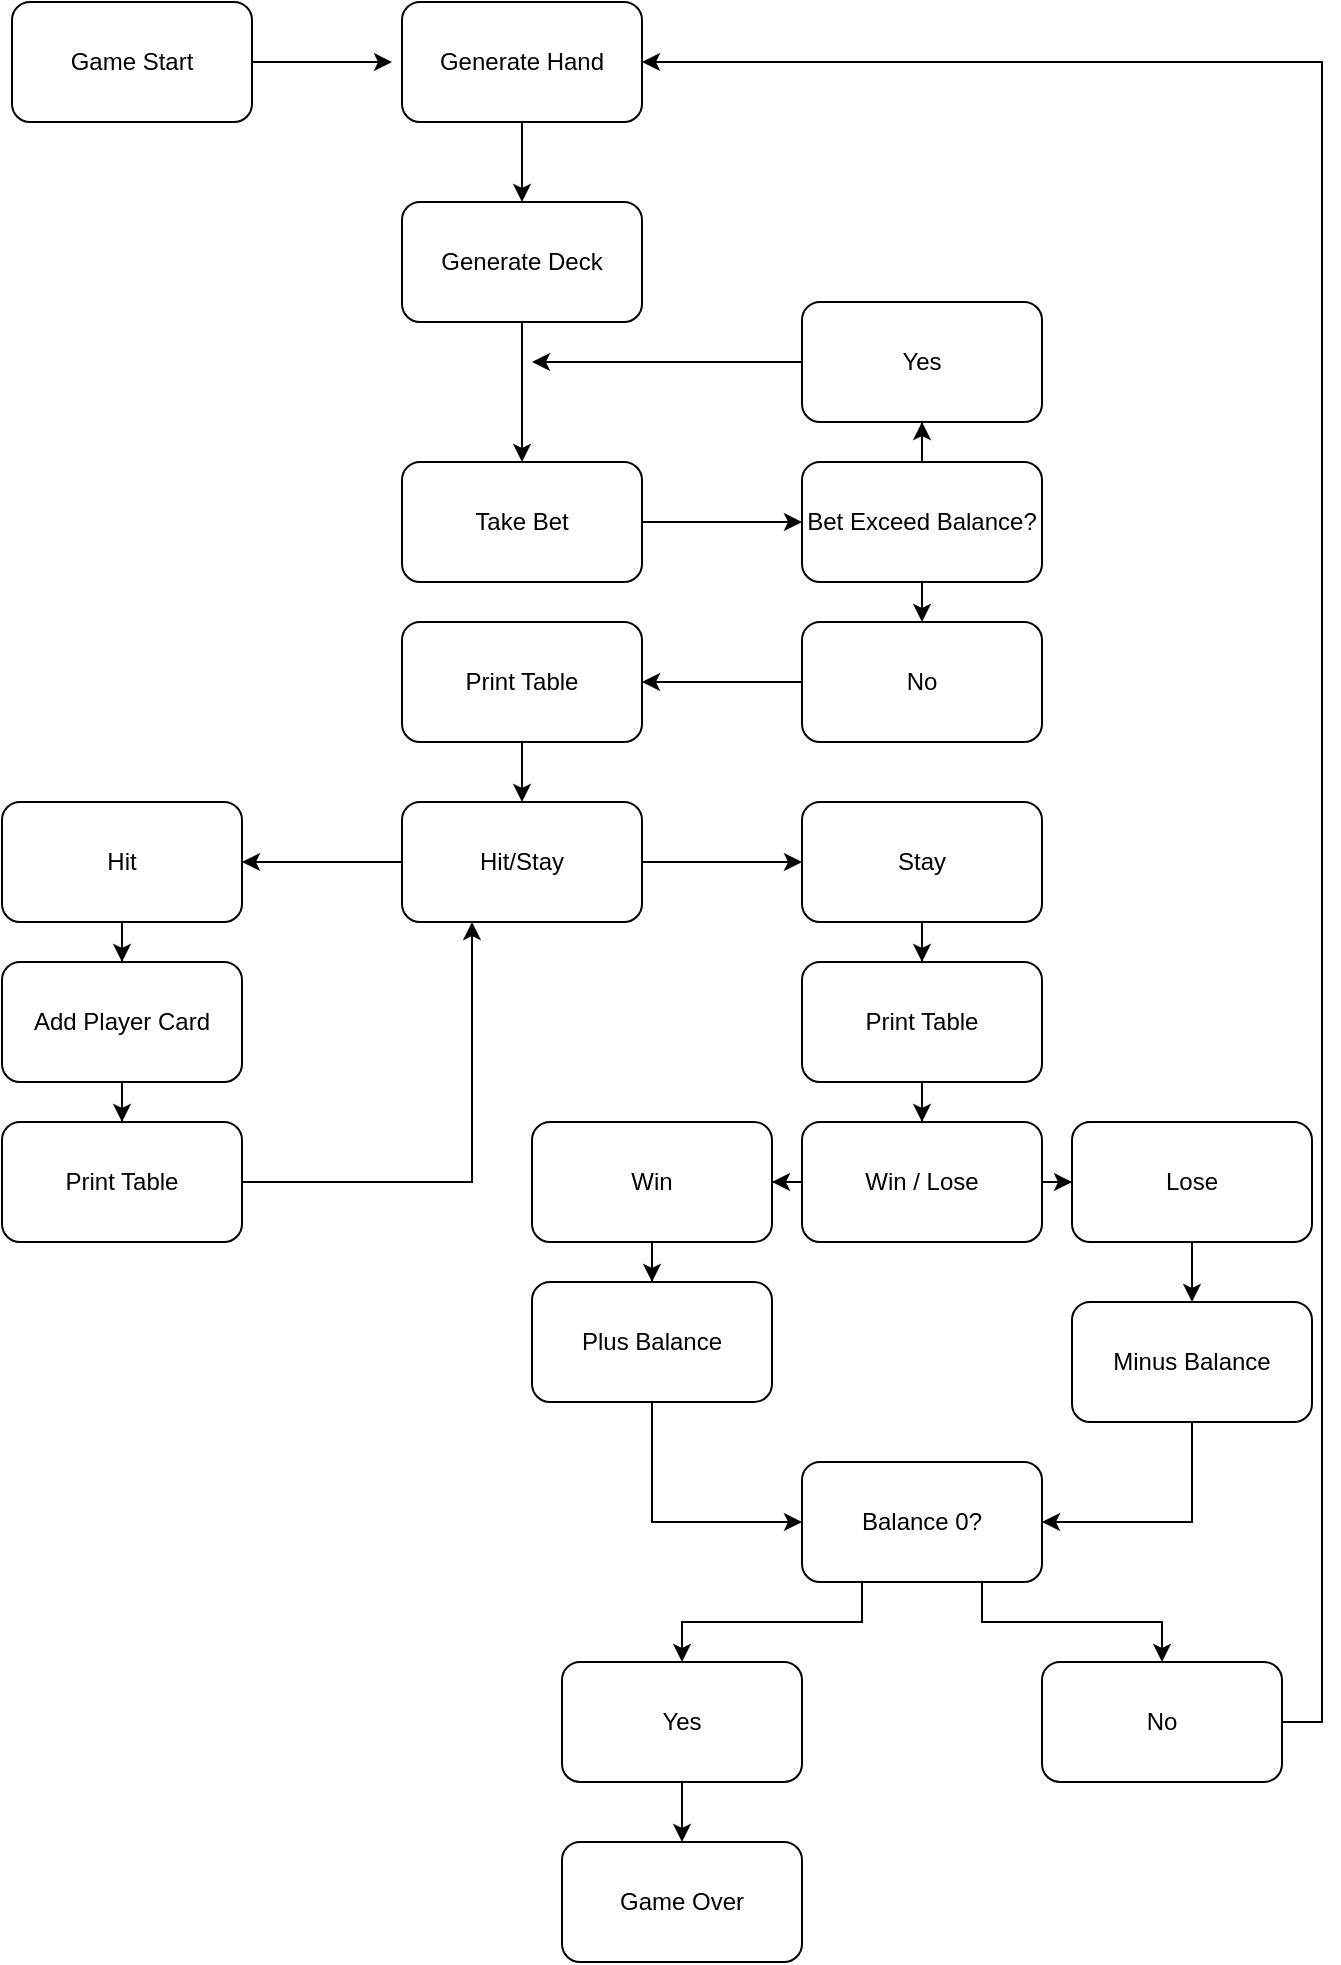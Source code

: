<mxfile version="12.4.8" type="github"><diagram id="22EviXVQsdmeHLvCJckz" name="Page-1"><mxGraphModel dx="942" dy="614" grid="1" gridSize="10" guides="1" tooltips="1" connect="1" arrows="1" fold="1" page="1" pageScale="1" pageWidth="850" pageHeight="1100" math="0" shadow="0"><root><mxCell id="0"/><mxCell id="1" parent="0"/><mxCell id="9_6SIiug_P_HI7XQkSKH-1" value="Game Start&lt;br&gt;" style="rounded=1;whiteSpace=wrap;html=1;" vertex="1" parent="1"><mxGeometry x="170" y="50" width="120" height="60" as="geometry"/></mxCell><mxCell id="9_6SIiug_P_HI7XQkSKH-2" value="" style="endArrow=classic;html=1;exitX=1;exitY=0.5;exitDx=0;exitDy=0;" edge="1" parent="1" source="9_6SIiug_P_HI7XQkSKH-1"><mxGeometry width="50" height="50" relative="1" as="geometry"><mxPoint x="370" y="180" as="sourcePoint"/><mxPoint x="360" y="80" as="targetPoint"/></mxGeometry></mxCell><mxCell id="9_6SIiug_P_HI7XQkSKH-5" value="" style="edgeStyle=orthogonalEdgeStyle;rounded=0;orthogonalLoop=1;jettySize=auto;html=1;entryX=0.5;entryY=0;entryDx=0;entryDy=0;" edge="1" parent="1" source="9_6SIiug_P_HI7XQkSKH-3" target="9_6SIiug_P_HI7XQkSKH-7"><mxGeometry relative="1" as="geometry"><mxPoint x="425" y="240" as="targetPoint"/></mxGeometry></mxCell><mxCell id="9_6SIiug_P_HI7XQkSKH-3" value="Generate Deck" style="rounded=1;whiteSpace=wrap;html=1;" vertex="1" parent="1"><mxGeometry x="365" y="150" width="120" height="60" as="geometry"/></mxCell><mxCell id="9_6SIiug_P_HI7XQkSKH-10" value="" style="edgeStyle=orthogonalEdgeStyle;rounded=0;orthogonalLoop=1;jettySize=auto;html=1;" edge="1" parent="1" source="9_6SIiug_P_HI7XQkSKH-7" target="9_6SIiug_P_HI7XQkSKH-9"><mxGeometry relative="1" as="geometry"/></mxCell><mxCell id="9_6SIiug_P_HI7XQkSKH-7" value="Take Bet" style="rounded=1;whiteSpace=wrap;html=1;" vertex="1" parent="1"><mxGeometry x="365" y="280" width="120" height="60" as="geometry"/></mxCell><mxCell id="9_6SIiug_P_HI7XQkSKH-14" value="" style="edgeStyle=orthogonalEdgeStyle;rounded=0;orthogonalLoop=1;jettySize=auto;html=1;" edge="1" parent="1" source="9_6SIiug_P_HI7XQkSKH-9" target="9_6SIiug_P_HI7XQkSKH-13"><mxGeometry relative="1" as="geometry"/></mxCell><mxCell id="9_6SIiug_P_HI7XQkSKH-18" value="" style="edgeStyle=orthogonalEdgeStyle;rounded=0;orthogonalLoop=1;jettySize=auto;html=1;" edge="1" parent="1" source="9_6SIiug_P_HI7XQkSKH-9"><mxGeometry relative="1" as="geometry"><mxPoint x="625" y="360" as="targetPoint"/></mxGeometry></mxCell><mxCell id="9_6SIiug_P_HI7XQkSKH-9" value="Bet Exceed Balance?" style="rounded=1;whiteSpace=wrap;html=1;" vertex="1" parent="1"><mxGeometry x="565" y="280" width="120" height="60" as="geometry"/></mxCell><mxCell id="9_6SIiug_P_HI7XQkSKH-35" value="" style="edgeStyle=orthogonalEdgeStyle;rounded=0;orthogonalLoop=1;jettySize=auto;html=1;" edge="1" parent="1" source="9_6SIiug_P_HI7XQkSKH-17" target="9_6SIiug_P_HI7XQkSKH-34"><mxGeometry relative="1" as="geometry"/></mxCell><mxCell id="9_6SIiug_P_HI7XQkSKH-17" value="No" style="rounded=1;whiteSpace=wrap;html=1;" vertex="1" parent="1"><mxGeometry x="565" y="360" width="120" height="60" as="geometry"/></mxCell><mxCell id="9_6SIiug_P_HI7XQkSKH-37" value="" style="edgeStyle=orthogonalEdgeStyle;rounded=0;orthogonalLoop=1;jettySize=auto;html=1;" edge="1" parent="1" source="9_6SIiug_P_HI7XQkSKH-34" target="9_6SIiug_P_HI7XQkSKH-36"><mxGeometry relative="1" as="geometry"/></mxCell><mxCell id="9_6SIiug_P_HI7XQkSKH-34" value="Print Table" style="rounded=1;whiteSpace=wrap;html=1;" vertex="1" parent="1"><mxGeometry x="365" y="360" width="120" height="60" as="geometry"/></mxCell><mxCell id="9_6SIiug_P_HI7XQkSKH-39" value="" style="edgeStyle=orthogonalEdgeStyle;rounded=0;orthogonalLoop=1;jettySize=auto;html=1;" edge="1" parent="1" source="9_6SIiug_P_HI7XQkSKH-36" target="9_6SIiug_P_HI7XQkSKH-38"><mxGeometry relative="1" as="geometry"/></mxCell><mxCell id="9_6SIiug_P_HI7XQkSKH-41" value="" style="edgeStyle=orthogonalEdgeStyle;rounded=0;orthogonalLoop=1;jettySize=auto;html=1;" edge="1" parent="1" source="9_6SIiug_P_HI7XQkSKH-36" target="9_6SIiug_P_HI7XQkSKH-40"><mxGeometry relative="1" as="geometry"/></mxCell><mxCell id="9_6SIiug_P_HI7XQkSKH-36" value="Hit/Stay" style="rounded=1;whiteSpace=wrap;html=1;" vertex="1" parent="1"><mxGeometry x="365" y="450" width="120" height="60" as="geometry"/></mxCell><mxCell id="9_6SIiug_P_HI7XQkSKH-43" value="" style="edgeStyle=orthogonalEdgeStyle;rounded=0;orthogonalLoop=1;jettySize=auto;html=1;" edge="1" parent="1" source="9_6SIiug_P_HI7XQkSKH-40" target="9_6SIiug_P_HI7XQkSKH-42"><mxGeometry relative="1" as="geometry"/></mxCell><mxCell id="9_6SIiug_P_HI7XQkSKH-40" value="Hit" style="rounded=1;whiteSpace=wrap;html=1;" vertex="1" parent="1"><mxGeometry x="165" y="450" width="120" height="60" as="geometry"/></mxCell><mxCell id="9_6SIiug_P_HI7XQkSKH-45" value="" style="edgeStyle=orthogonalEdgeStyle;rounded=0;orthogonalLoop=1;jettySize=auto;html=1;" edge="1" parent="1" source="9_6SIiug_P_HI7XQkSKH-42" target="9_6SIiug_P_HI7XQkSKH-44"><mxGeometry relative="1" as="geometry"/></mxCell><mxCell id="9_6SIiug_P_HI7XQkSKH-42" value="Add Player Card" style="rounded=1;whiteSpace=wrap;html=1;" vertex="1" parent="1"><mxGeometry x="165" y="530" width="120" height="60" as="geometry"/></mxCell><mxCell id="9_6SIiug_P_HI7XQkSKH-49" value="" style="edgeStyle=orthogonalEdgeStyle;rounded=0;orthogonalLoop=1;jettySize=auto;html=1;" edge="1" parent="1" source="9_6SIiug_P_HI7XQkSKH-44" target="9_6SIiug_P_HI7XQkSKH-36"><mxGeometry relative="1" as="geometry"><mxPoint x="432" y="512" as="targetPoint"/><Array as="points"><mxPoint x="400" y="640"/></Array></mxGeometry></mxCell><mxCell id="9_6SIiug_P_HI7XQkSKH-44" value="Print Table" style="rounded=1;whiteSpace=wrap;html=1;" vertex="1" parent="1"><mxGeometry x="165" y="610" width="120" height="60" as="geometry"/></mxCell><mxCell id="9_6SIiug_P_HI7XQkSKH-51" value="" style="edgeStyle=orthogonalEdgeStyle;rounded=0;orthogonalLoop=1;jettySize=auto;html=1;" edge="1" parent="1" source="9_6SIiug_P_HI7XQkSKH-38" target="9_6SIiug_P_HI7XQkSKH-50"><mxGeometry relative="1" as="geometry"/></mxCell><mxCell id="9_6SIiug_P_HI7XQkSKH-38" value="Stay" style="rounded=1;whiteSpace=wrap;html=1;" vertex="1" parent="1"><mxGeometry x="565" y="450" width="120" height="60" as="geometry"/></mxCell><mxCell id="9_6SIiug_P_HI7XQkSKH-53" value="" style="edgeStyle=orthogonalEdgeStyle;rounded=0;orthogonalLoop=1;jettySize=auto;html=1;" edge="1" parent="1" source="9_6SIiug_P_HI7XQkSKH-50" target="9_6SIiug_P_HI7XQkSKH-52"><mxGeometry relative="1" as="geometry"/></mxCell><mxCell id="9_6SIiug_P_HI7XQkSKH-50" value="Print Table" style="rounded=1;whiteSpace=wrap;html=1;" vertex="1" parent="1"><mxGeometry x="565" y="530" width="120" height="60" as="geometry"/></mxCell><mxCell id="9_6SIiug_P_HI7XQkSKH-55" value="" style="edgeStyle=orthogonalEdgeStyle;rounded=0;orthogonalLoop=1;jettySize=auto;html=1;" edge="1" parent="1" source="9_6SIiug_P_HI7XQkSKH-52" target="9_6SIiug_P_HI7XQkSKH-54"><mxGeometry relative="1" as="geometry"/></mxCell><mxCell id="9_6SIiug_P_HI7XQkSKH-59" value="" style="edgeStyle=orthogonalEdgeStyle;rounded=0;orthogonalLoop=1;jettySize=auto;html=1;" edge="1" parent="1" source="9_6SIiug_P_HI7XQkSKH-52" target="9_6SIiug_P_HI7XQkSKH-58"><mxGeometry relative="1" as="geometry"/></mxCell><mxCell id="9_6SIiug_P_HI7XQkSKH-52" value="Win / Lose" style="rounded=1;whiteSpace=wrap;html=1;" vertex="1" parent="1"><mxGeometry x="565" y="610" width="120" height="60" as="geometry"/></mxCell><mxCell id="9_6SIiug_P_HI7XQkSKH-61" value="" style="edgeStyle=orthogonalEdgeStyle;rounded=0;orthogonalLoop=1;jettySize=auto;html=1;" edge="1" parent="1" source="9_6SIiug_P_HI7XQkSKH-58" target="9_6SIiug_P_HI7XQkSKH-60"><mxGeometry relative="1" as="geometry"/></mxCell><mxCell id="9_6SIiug_P_HI7XQkSKH-58" value="Win" style="rounded=1;whiteSpace=wrap;html=1;" vertex="1" parent="1"><mxGeometry x="430" y="610" width="120" height="60" as="geometry"/></mxCell><mxCell id="9_6SIiug_P_HI7XQkSKH-67" style="edgeStyle=orthogonalEdgeStyle;rounded=0;orthogonalLoop=1;jettySize=auto;html=1;exitX=0.5;exitY=1;exitDx=0;exitDy=0;entryX=0;entryY=0.5;entryDx=0;entryDy=0;" edge="1" parent="1" source="9_6SIiug_P_HI7XQkSKH-60" target="9_6SIiug_P_HI7XQkSKH-65"><mxGeometry relative="1" as="geometry"/></mxCell><mxCell id="9_6SIiug_P_HI7XQkSKH-60" value="Plus Balance" style="rounded=1;whiteSpace=wrap;html=1;" vertex="1" parent="1"><mxGeometry x="430" y="690" width="120" height="60" as="geometry"/></mxCell><mxCell id="9_6SIiug_P_HI7XQkSKH-57" value="" style="edgeStyle=orthogonalEdgeStyle;rounded=0;orthogonalLoop=1;jettySize=auto;html=1;" edge="1" parent="1" source="9_6SIiug_P_HI7XQkSKH-54" target="9_6SIiug_P_HI7XQkSKH-56"><mxGeometry relative="1" as="geometry"/></mxCell><mxCell id="9_6SIiug_P_HI7XQkSKH-54" value="Lose" style="rounded=1;whiteSpace=wrap;html=1;" vertex="1" parent="1"><mxGeometry x="700" y="610" width="120" height="60" as="geometry"/></mxCell><mxCell id="9_6SIiug_P_HI7XQkSKH-68" style="edgeStyle=orthogonalEdgeStyle;rounded=0;orthogonalLoop=1;jettySize=auto;html=1;exitX=0.5;exitY=1;exitDx=0;exitDy=0;entryX=1;entryY=0.5;entryDx=0;entryDy=0;" edge="1" parent="1" source="9_6SIiug_P_HI7XQkSKH-56" target="9_6SIiug_P_HI7XQkSKH-65"><mxGeometry relative="1" as="geometry"/></mxCell><mxCell id="9_6SIiug_P_HI7XQkSKH-56" value="Minus Balance" style="rounded=1;whiteSpace=wrap;html=1;" vertex="1" parent="1"><mxGeometry x="700" y="700" width="120" height="60" as="geometry"/></mxCell><mxCell id="9_6SIiug_P_HI7XQkSKH-16" value="" style="edgeStyle=orthogonalEdgeStyle;rounded=0;orthogonalLoop=1;jettySize=auto;html=1;" edge="1" parent="1" source="9_6SIiug_P_HI7XQkSKH-13"><mxGeometry relative="1" as="geometry"><mxPoint x="430" y="230" as="targetPoint"/></mxGeometry></mxCell><mxCell id="9_6SIiug_P_HI7XQkSKH-13" value="Yes" style="rounded=1;whiteSpace=wrap;html=1;" vertex="1" parent="1"><mxGeometry x="565" y="200" width="120" height="60" as="geometry"/></mxCell><mxCell id="9_6SIiug_P_HI7XQkSKH-64" style="edgeStyle=orthogonalEdgeStyle;rounded=0;orthogonalLoop=1;jettySize=auto;html=1;exitX=0.5;exitY=1;exitDx=0;exitDy=0;" edge="1" parent="1" source="9_6SIiug_P_HI7XQkSKH-62" target="9_6SIiug_P_HI7XQkSKH-3"><mxGeometry relative="1" as="geometry"/></mxCell><mxCell id="9_6SIiug_P_HI7XQkSKH-62" value="Generate Hand&lt;br&gt;" style="rounded=1;whiteSpace=wrap;html=1;" vertex="1" parent="1"><mxGeometry x="365" y="50" width="120" height="60" as="geometry"/></mxCell><mxCell id="9_6SIiug_P_HI7XQkSKH-75" style="edgeStyle=orthogonalEdgeStyle;rounded=0;orthogonalLoop=1;jettySize=auto;html=1;exitX=0.25;exitY=1;exitDx=0;exitDy=0;entryX=0.5;entryY=0;entryDx=0;entryDy=0;" edge="1" parent="1" source="9_6SIiug_P_HI7XQkSKH-65" target="9_6SIiug_P_HI7XQkSKH-70"><mxGeometry relative="1" as="geometry"/></mxCell><mxCell id="9_6SIiug_P_HI7XQkSKH-76" style="edgeStyle=orthogonalEdgeStyle;rounded=0;orthogonalLoop=1;jettySize=auto;html=1;exitX=0.75;exitY=1;exitDx=0;exitDy=0;" edge="1" parent="1" source="9_6SIiug_P_HI7XQkSKH-65" target="9_6SIiug_P_HI7XQkSKH-69"><mxGeometry relative="1" as="geometry"/></mxCell><mxCell id="9_6SIiug_P_HI7XQkSKH-65" value="Balance 0?" style="rounded=1;whiteSpace=wrap;html=1;" vertex="1" parent="1"><mxGeometry x="565" y="780" width="120" height="60" as="geometry"/></mxCell><mxCell id="9_6SIiug_P_HI7XQkSKH-73" style="edgeStyle=orthogonalEdgeStyle;rounded=0;orthogonalLoop=1;jettySize=auto;html=1;exitX=1;exitY=0.5;exitDx=0;exitDy=0;entryX=1;entryY=0.5;entryDx=0;entryDy=0;" edge="1" parent="1" source="9_6SIiug_P_HI7XQkSKH-69" target="9_6SIiug_P_HI7XQkSKH-62"><mxGeometry relative="1" as="geometry"/></mxCell><mxCell id="9_6SIiug_P_HI7XQkSKH-69" value="No" style="rounded=1;whiteSpace=wrap;html=1;" vertex="1" parent="1"><mxGeometry x="685" y="880" width="120" height="60" as="geometry"/></mxCell><mxCell id="9_6SIiug_P_HI7XQkSKH-74" style="edgeStyle=orthogonalEdgeStyle;rounded=0;orthogonalLoop=1;jettySize=auto;html=1;exitX=0.5;exitY=1;exitDx=0;exitDy=0;" edge="1" parent="1" source="9_6SIiug_P_HI7XQkSKH-70" target="9_6SIiug_P_HI7XQkSKH-71"><mxGeometry relative="1" as="geometry"/></mxCell><mxCell id="9_6SIiug_P_HI7XQkSKH-70" value="Yes" style="rounded=1;whiteSpace=wrap;html=1;" vertex="1" parent="1"><mxGeometry x="445" y="880" width="120" height="60" as="geometry"/></mxCell><mxCell id="9_6SIiug_P_HI7XQkSKH-71" value="Game Over" style="rounded=1;whiteSpace=wrap;html=1;" vertex="1" parent="1"><mxGeometry x="445" y="970" width="120" height="60" as="geometry"/></mxCell></root></mxGraphModel></diagram></mxfile>